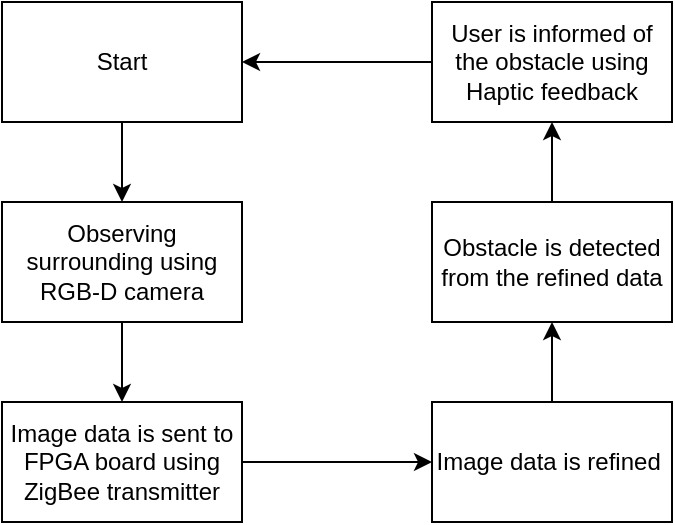 <mxfile version="15.2.9" type="device"><diagram id="F2AoVJLz_eb_a5TNVXLN" name="Page-1"><mxGraphModel dx="1038" dy="487" grid="1" gridSize="10" guides="1" tooltips="1" connect="1" arrows="1" fold="1" page="1" pageScale="1" pageWidth="850" pageHeight="1100" math="0" shadow="0"><root><mxCell id="0"/><mxCell id="1" parent="0"/><mxCell id="eiKU0Q_aCAsyFG_0d_P9-1" value="Start" style="rounded=0;whiteSpace=wrap;html=1;" vertex="1" parent="1"><mxGeometry x="270" y="140" width="120" height="60" as="geometry"/></mxCell><mxCell id="eiKU0Q_aCAsyFG_0d_P9-8" style="edgeStyle=orthogonalEdgeStyle;rounded=0;orthogonalLoop=1;jettySize=auto;html=1;exitX=0.5;exitY=1;exitDx=0;exitDy=0;entryX=0.5;entryY=0;entryDx=0;entryDy=0;" edge="1" parent="1" source="eiKU0Q_aCAsyFG_0d_P9-2" target="eiKU0Q_aCAsyFG_0d_P9-3"><mxGeometry relative="1" as="geometry"/></mxCell><mxCell id="eiKU0Q_aCAsyFG_0d_P9-2" value="Start" style="rounded=0;whiteSpace=wrap;html=1;" vertex="1" parent="1"><mxGeometry x="270" y="140" width="120" height="60" as="geometry"/></mxCell><mxCell id="eiKU0Q_aCAsyFG_0d_P9-9" style="edgeStyle=orthogonalEdgeStyle;rounded=0;orthogonalLoop=1;jettySize=auto;html=1;exitX=0.5;exitY=1;exitDx=0;exitDy=0;entryX=0.5;entryY=0;entryDx=0;entryDy=0;" edge="1" parent="1" source="eiKU0Q_aCAsyFG_0d_P9-3" target="eiKU0Q_aCAsyFG_0d_P9-4"><mxGeometry relative="1" as="geometry"/></mxCell><mxCell id="eiKU0Q_aCAsyFG_0d_P9-3" value="Observing surrounding using RGB-D camera" style="rounded=0;whiteSpace=wrap;html=1;" vertex="1" parent="1"><mxGeometry x="270" y="240" width="120" height="60" as="geometry"/></mxCell><mxCell id="eiKU0Q_aCAsyFG_0d_P9-10" style="edgeStyle=orthogonalEdgeStyle;rounded=0;orthogonalLoop=1;jettySize=auto;html=1;exitX=1;exitY=0.5;exitDx=0;exitDy=0;entryX=0;entryY=0.5;entryDx=0;entryDy=0;" edge="1" parent="1" source="eiKU0Q_aCAsyFG_0d_P9-4" target="eiKU0Q_aCAsyFG_0d_P9-5"><mxGeometry relative="1" as="geometry"/></mxCell><mxCell id="eiKU0Q_aCAsyFG_0d_P9-4" value="Image data is sent to FPGA board using ZigBee transmitter" style="rounded=0;whiteSpace=wrap;html=1;" vertex="1" parent="1"><mxGeometry x="270" y="340" width="120" height="60" as="geometry"/></mxCell><mxCell id="eiKU0Q_aCAsyFG_0d_P9-11" style="edgeStyle=orthogonalEdgeStyle;rounded=0;orthogonalLoop=1;jettySize=auto;html=1;exitX=0.5;exitY=0;exitDx=0;exitDy=0;entryX=0.5;entryY=1;entryDx=0;entryDy=0;" edge="1" parent="1" source="eiKU0Q_aCAsyFG_0d_P9-5" target="eiKU0Q_aCAsyFG_0d_P9-6"><mxGeometry relative="1" as="geometry"/></mxCell><mxCell id="eiKU0Q_aCAsyFG_0d_P9-5" value="Image data is refined&amp;nbsp;" style="rounded=0;whiteSpace=wrap;html=1;" vertex="1" parent="1"><mxGeometry x="485" y="340" width="120" height="60" as="geometry"/></mxCell><mxCell id="eiKU0Q_aCAsyFG_0d_P9-12" style="edgeStyle=orthogonalEdgeStyle;rounded=0;orthogonalLoop=1;jettySize=auto;html=1;exitX=0.5;exitY=0;exitDx=0;exitDy=0;entryX=0.5;entryY=1;entryDx=0;entryDy=0;" edge="1" parent="1" source="eiKU0Q_aCAsyFG_0d_P9-6" target="eiKU0Q_aCAsyFG_0d_P9-7"><mxGeometry relative="1" as="geometry"/></mxCell><mxCell id="eiKU0Q_aCAsyFG_0d_P9-6" value="Obstacle is detected from the refined data" style="rounded=0;whiteSpace=wrap;html=1;" vertex="1" parent="1"><mxGeometry x="485" y="240" width="120" height="60" as="geometry"/></mxCell><mxCell id="eiKU0Q_aCAsyFG_0d_P9-13" style="edgeStyle=orthogonalEdgeStyle;rounded=0;orthogonalLoop=1;jettySize=auto;html=1;exitX=0;exitY=0.5;exitDx=0;exitDy=0;entryX=1;entryY=0.5;entryDx=0;entryDy=0;" edge="1" parent="1" source="eiKU0Q_aCAsyFG_0d_P9-7" target="eiKU0Q_aCAsyFG_0d_P9-2"><mxGeometry relative="1" as="geometry"/></mxCell><mxCell id="eiKU0Q_aCAsyFG_0d_P9-7" value="User is informed of the obstacle using Haptic feedback" style="rounded=0;whiteSpace=wrap;html=1;" vertex="1" parent="1"><mxGeometry x="485" y="140" width="120" height="60" as="geometry"/></mxCell></root></mxGraphModel></diagram></mxfile>